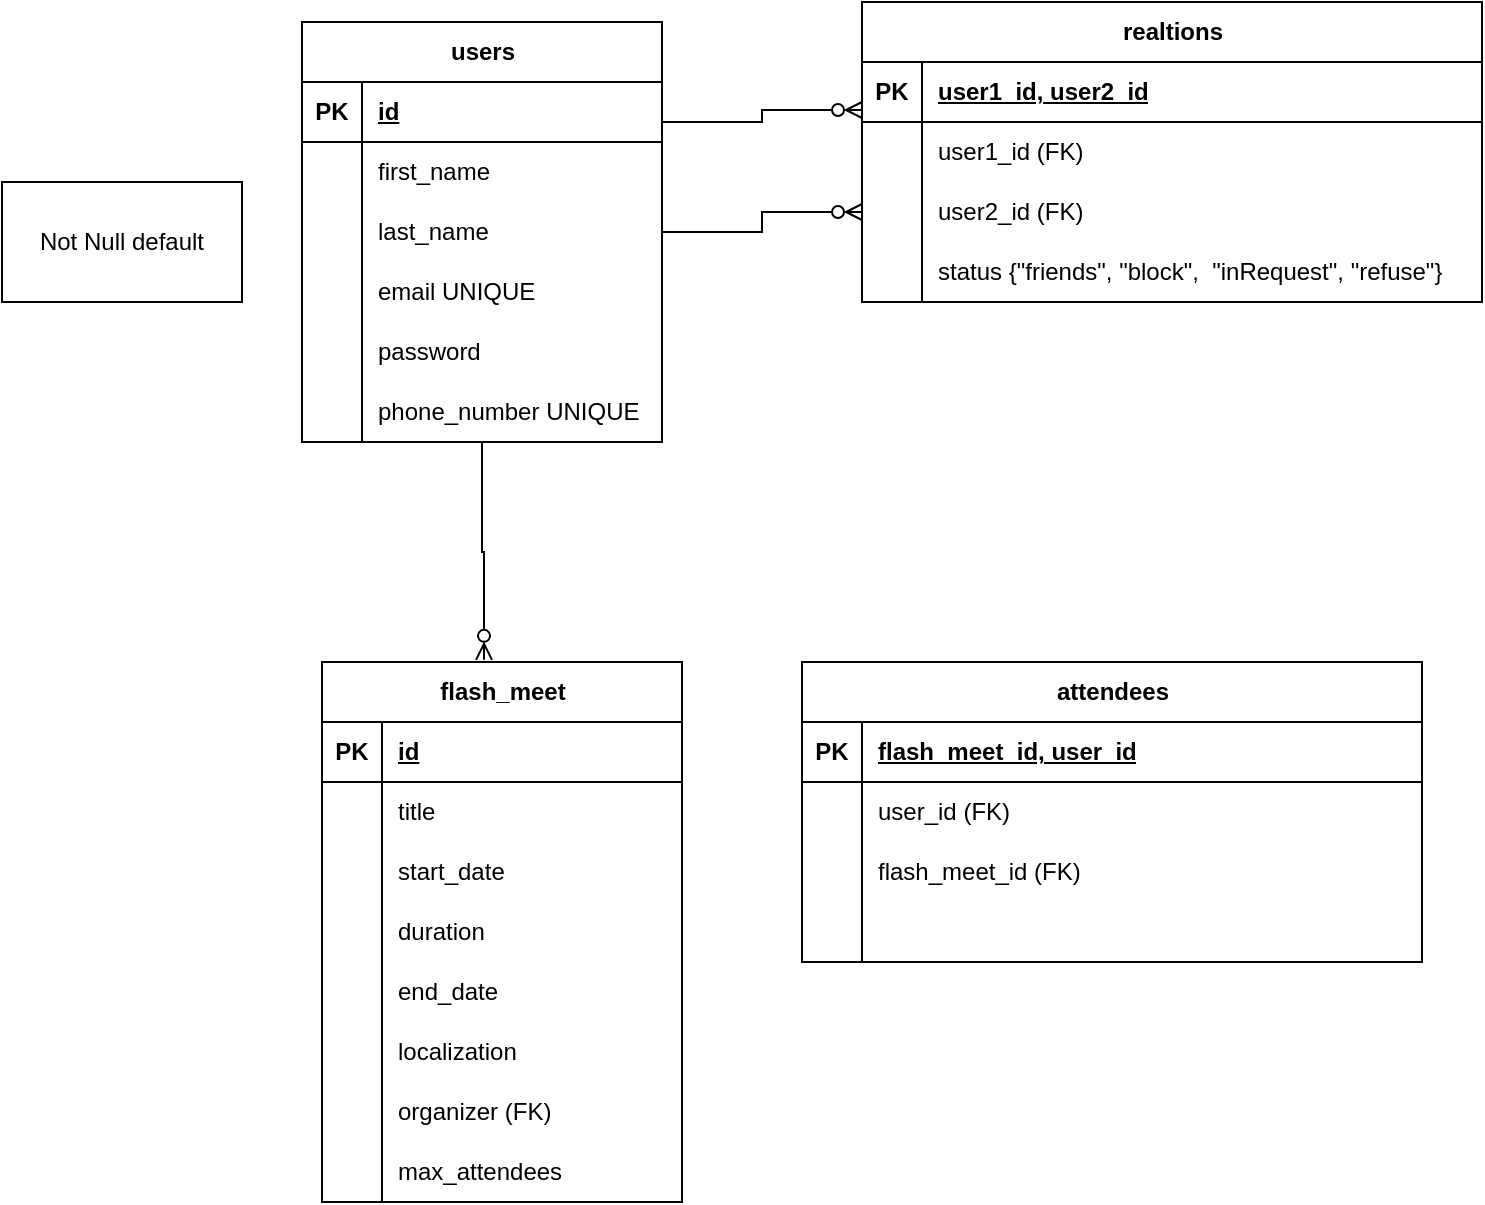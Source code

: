 <mxfile version="28.2.8">
  <diagram name="Page-1" id="-EyX7CCNTEv7xaOO0PWv">
    <mxGraphModel dx="1216" dy="871" grid="1" gridSize="10" guides="1" tooltips="1" connect="1" arrows="1" fold="1" page="1" pageScale="1" pageWidth="850" pageHeight="1100" math="0" shadow="0">
      <root>
        <mxCell id="0" />
        <mxCell id="1" parent="0" />
        <mxCell id="zWNKRgNg_HvZFK2PUmxF-72" style="edgeStyle=orthogonalEdgeStyle;rounded=0;orthogonalLoop=1;jettySize=auto;html=1;entryX=0;entryY=0.5;entryDx=0;entryDy=0;endArrow=ERzeroToMany;endFill=0;" edge="1" parent="1" source="zWNKRgNg_HvZFK2PUmxF-1" target="zWNKRgNg_HvZFK2PUmxF-51">
          <mxGeometry relative="1" as="geometry" />
        </mxCell>
        <mxCell id="zWNKRgNg_HvZFK2PUmxF-1" value="users" style="shape=table;startSize=30;container=1;collapsible=1;childLayout=tableLayout;fixedRows=1;rowLines=0;fontStyle=1;align=center;resizeLast=1;html=1;rounded=0;" vertex="1" parent="1">
          <mxGeometry x="160" y="300" width="180" height="210" as="geometry" />
        </mxCell>
        <mxCell id="zWNKRgNg_HvZFK2PUmxF-2" value="" style="shape=tableRow;horizontal=0;startSize=0;swimlaneHead=0;swimlaneBody=0;fillColor=none;collapsible=0;dropTarget=0;points=[[0,0.5],[1,0.5]];portConstraint=eastwest;top=0;left=0;right=0;bottom=1;" vertex="1" parent="zWNKRgNg_HvZFK2PUmxF-1">
          <mxGeometry y="30" width="180" height="30" as="geometry" />
        </mxCell>
        <mxCell id="zWNKRgNg_HvZFK2PUmxF-3" value="PK" style="shape=partialRectangle;connectable=0;fillColor=none;top=0;left=0;bottom=0;right=0;fontStyle=1;overflow=hidden;whiteSpace=wrap;html=1;" vertex="1" parent="zWNKRgNg_HvZFK2PUmxF-2">
          <mxGeometry width="30" height="30" as="geometry">
            <mxRectangle width="30" height="30" as="alternateBounds" />
          </mxGeometry>
        </mxCell>
        <mxCell id="zWNKRgNg_HvZFK2PUmxF-4" value="id" style="shape=partialRectangle;connectable=0;fillColor=none;top=0;left=0;bottom=0;right=0;align=left;spacingLeft=6;fontStyle=5;overflow=hidden;whiteSpace=wrap;html=1;" vertex="1" parent="zWNKRgNg_HvZFK2PUmxF-2">
          <mxGeometry x="30" width="150" height="30" as="geometry">
            <mxRectangle width="150" height="30" as="alternateBounds" />
          </mxGeometry>
        </mxCell>
        <mxCell id="zWNKRgNg_HvZFK2PUmxF-5" value="" style="shape=tableRow;horizontal=0;startSize=0;swimlaneHead=0;swimlaneBody=0;fillColor=none;collapsible=0;dropTarget=0;points=[[0,0.5],[1,0.5]];portConstraint=eastwest;top=0;left=0;right=0;bottom=0;" vertex="1" parent="zWNKRgNg_HvZFK2PUmxF-1">
          <mxGeometry y="60" width="180" height="30" as="geometry" />
        </mxCell>
        <mxCell id="zWNKRgNg_HvZFK2PUmxF-6" value="" style="shape=partialRectangle;connectable=0;fillColor=none;top=0;left=0;bottom=0;right=0;editable=1;overflow=hidden;whiteSpace=wrap;html=1;" vertex="1" parent="zWNKRgNg_HvZFK2PUmxF-5">
          <mxGeometry width="30" height="30" as="geometry">
            <mxRectangle width="30" height="30" as="alternateBounds" />
          </mxGeometry>
        </mxCell>
        <mxCell id="zWNKRgNg_HvZFK2PUmxF-7" value="first_name" style="shape=partialRectangle;connectable=0;fillColor=none;top=0;left=0;bottom=0;right=0;align=left;spacingLeft=6;overflow=hidden;whiteSpace=wrap;html=1;" vertex="1" parent="zWNKRgNg_HvZFK2PUmxF-5">
          <mxGeometry x="30" width="150" height="30" as="geometry">
            <mxRectangle width="150" height="30" as="alternateBounds" />
          </mxGeometry>
        </mxCell>
        <mxCell id="zWNKRgNg_HvZFK2PUmxF-8" value="" style="shape=tableRow;horizontal=0;startSize=0;swimlaneHead=0;swimlaneBody=0;fillColor=none;collapsible=0;dropTarget=0;points=[[0,0.5],[1,0.5]];portConstraint=eastwest;top=0;left=0;right=0;bottom=0;" vertex="1" parent="zWNKRgNg_HvZFK2PUmxF-1">
          <mxGeometry y="90" width="180" height="30" as="geometry" />
        </mxCell>
        <mxCell id="zWNKRgNg_HvZFK2PUmxF-9" value="" style="shape=partialRectangle;connectable=0;fillColor=none;top=0;left=0;bottom=0;right=0;editable=1;overflow=hidden;whiteSpace=wrap;html=1;" vertex="1" parent="zWNKRgNg_HvZFK2PUmxF-8">
          <mxGeometry width="30" height="30" as="geometry">
            <mxRectangle width="30" height="30" as="alternateBounds" />
          </mxGeometry>
        </mxCell>
        <mxCell id="zWNKRgNg_HvZFK2PUmxF-10" value="last_name" style="shape=partialRectangle;connectable=0;fillColor=none;top=0;left=0;bottom=0;right=0;align=left;spacingLeft=6;overflow=hidden;whiteSpace=wrap;html=1;" vertex="1" parent="zWNKRgNg_HvZFK2PUmxF-8">
          <mxGeometry x="30" width="150" height="30" as="geometry">
            <mxRectangle width="150" height="30" as="alternateBounds" />
          </mxGeometry>
        </mxCell>
        <mxCell id="zWNKRgNg_HvZFK2PUmxF-11" value="" style="shape=tableRow;horizontal=0;startSize=0;swimlaneHead=0;swimlaneBody=0;fillColor=none;collapsible=0;dropTarget=0;points=[[0,0.5],[1,0.5]];portConstraint=eastwest;top=0;left=0;right=0;bottom=0;" vertex="1" parent="zWNKRgNg_HvZFK2PUmxF-1">
          <mxGeometry y="120" width="180" height="30" as="geometry" />
        </mxCell>
        <mxCell id="zWNKRgNg_HvZFK2PUmxF-12" value="" style="shape=partialRectangle;connectable=0;fillColor=none;top=0;left=0;bottom=0;right=0;editable=1;overflow=hidden;whiteSpace=wrap;html=1;" vertex="1" parent="zWNKRgNg_HvZFK2PUmxF-11">
          <mxGeometry width="30" height="30" as="geometry">
            <mxRectangle width="30" height="30" as="alternateBounds" />
          </mxGeometry>
        </mxCell>
        <mxCell id="zWNKRgNg_HvZFK2PUmxF-13" value="email UNIQUE" style="shape=partialRectangle;connectable=0;fillColor=none;top=0;left=0;bottom=0;right=0;align=left;spacingLeft=6;overflow=hidden;whiteSpace=wrap;html=1;" vertex="1" parent="zWNKRgNg_HvZFK2PUmxF-11">
          <mxGeometry x="30" width="150" height="30" as="geometry">
            <mxRectangle width="150" height="30" as="alternateBounds" />
          </mxGeometry>
        </mxCell>
        <mxCell id="zWNKRgNg_HvZFK2PUmxF-14" style="shape=tableRow;horizontal=0;startSize=0;swimlaneHead=0;swimlaneBody=0;fillColor=none;collapsible=0;dropTarget=0;points=[[0,0.5],[1,0.5]];portConstraint=eastwest;top=0;left=0;right=0;bottom=0;" vertex="1" parent="zWNKRgNg_HvZFK2PUmxF-1">
          <mxGeometry y="150" width="180" height="30" as="geometry" />
        </mxCell>
        <mxCell id="zWNKRgNg_HvZFK2PUmxF-15" style="shape=partialRectangle;connectable=0;fillColor=none;top=0;left=0;bottom=0;right=0;editable=1;overflow=hidden;whiteSpace=wrap;html=1;" vertex="1" parent="zWNKRgNg_HvZFK2PUmxF-14">
          <mxGeometry width="30" height="30" as="geometry">
            <mxRectangle width="30" height="30" as="alternateBounds" />
          </mxGeometry>
        </mxCell>
        <mxCell id="zWNKRgNg_HvZFK2PUmxF-16" value="password" style="shape=partialRectangle;connectable=0;fillColor=none;top=0;left=0;bottom=0;right=0;align=left;spacingLeft=6;overflow=hidden;whiteSpace=wrap;html=1;" vertex="1" parent="zWNKRgNg_HvZFK2PUmxF-14">
          <mxGeometry x="30" width="150" height="30" as="geometry">
            <mxRectangle width="150" height="30" as="alternateBounds" />
          </mxGeometry>
        </mxCell>
        <mxCell id="zWNKRgNg_HvZFK2PUmxF-69" style="shape=tableRow;horizontal=0;startSize=0;swimlaneHead=0;swimlaneBody=0;fillColor=none;collapsible=0;dropTarget=0;points=[[0,0.5],[1,0.5]];portConstraint=eastwest;top=0;left=0;right=0;bottom=0;" vertex="1" parent="zWNKRgNg_HvZFK2PUmxF-1">
          <mxGeometry y="180" width="180" height="30" as="geometry" />
        </mxCell>
        <mxCell id="zWNKRgNg_HvZFK2PUmxF-70" style="shape=partialRectangle;connectable=0;fillColor=none;top=0;left=0;bottom=0;right=0;editable=1;overflow=hidden;whiteSpace=wrap;html=1;" vertex="1" parent="zWNKRgNg_HvZFK2PUmxF-69">
          <mxGeometry width="30" height="30" as="geometry">
            <mxRectangle width="30" height="30" as="alternateBounds" />
          </mxGeometry>
        </mxCell>
        <mxCell id="zWNKRgNg_HvZFK2PUmxF-71" value="phone_number UNIQUE" style="shape=partialRectangle;connectable=0;fillColor=none;top=0;left=0;bottom=0;right=0;align=left;spacingLeft=6;overflow=hidden;whiteSpace=wrap;html=1;" vertex="1" parent="zWNKRgNg_HvZFK2PUmxF-69">
          <mxGeometry x="30" width="150" height="30" as="geometry">
            <mxRectangle width="150" height="30" as="alternateBounds" />
          </mxGeometry>
        </mxCell>
        <mxCell id="zWNKRgNg_HvZFK2PUmxF-17" value="flash_meet" style="shape=table;startSize=30;container=1;collapsible=1;childLayout=tableLayout;fixedRows=1;rowLines=0;fontStyle=1;align=center;resizeLast=1;html=1;rounded=0;" vertex="1" parent="1">
          <mxGeometry x="170" y="620" width="180" height="270" as="geometry" />
        </mxCell>
        <mxCell id="zWNKRgNg_HvZFK2PUmxF-18" value="" style="shape=tableRow;horizontal=0;startSize=0;swimlaneHead=0;swimlaneBody=0;fillColor=none;collapsible=0;dropTarget=0;points=[[0,0.5],[1,0.5]];portConstraint=eastwest;top=0;left=0;right=0;bottom=1;" vertex="1" parent="zWNKRgNg_HvZFK2PUmxF-17">
          <mxGeometry y="30" width="180" height="30" as="geometry" />
        </mxCell>
        <mxCell id="zWNKRgNg_HvZFK2PUmxF-19" value="PK" style="shape=partialRectangle;connectable=0;fillColor=none;top=0;left=0;bottom=0;right=0;fontStyle=1;overflow=hidden;whiteSpace=wrap;html=1;" vertex="1" parent="zWNKRgNg_HvZFK2PUmxF-18">
          <mxGeometry width="30" height="30" as="geometry">
            <mxRectangle width="30" height="30" as="alternateBounds" />
          </mxGeometry>
        </mxCell>
        <mxCell id="zWNKRgNg_HvZFK2PUmxF-20" value="id" style="shape=partialRectangle;connectable=0;fillColor=none;top=0;left=0;bottom=0;right=0;align=left;spacingLeft=6;fontStyle=5;overflow=hidden;whiteSpace=wrap;html=1;" vertex="1" parent="zWNKRgNg_HvZFK2PUmxF-18">
          <mxGeometry x="30" width="150" height="30" as="geometry">
            <mxRectangle width="150" height="30" as="alternateBounds" />
          </mxGeometry>
        </mxCell>
        <mxCell id="zWNKRgNg_HvZFK2PUmxF-21" value="" style="shape=tableRow;horizontal=0;startSize=0;swimlaneHead=0;swimlaneBody=0;fillColor=none;collapsible=0;dropTarget=0;points=[[0,0.5],[1,0.5]];portConstraint=eastwest;top=0;left=0;right=0;bottom=0;" vertex="1" parent="zWNKRgNg_HvZFK2PUmxF-17">
          <mxGeometry y="60" width="180" height="30" as="geometry" />
        </mxCell>
        <mxCell id="zWNKRgNg_HvZFK2PUmxF-22" value="" style="shape=partialRectangle;connectable=0;fillColor=none;top=0;left=0;bottom=0;right=0;editable=1;overflow=hidden;whiteSpace=wrap;html=1;" vertex="1" parent="zWNKRgNg_HvZFK2PUmxF-21">
          <mxGeometry width="30" height="30" as="geometry">
            <mxRectangle width="30" height="30" as="alternateBounds" />
          </mxGeometry>
        </mxCell>
        <mxCell id="zWNKRgNg_HvZFK2PUmxF-23" value="title" style="shape=partialRectangle;connectable=0;fillColor=none;top=0;left=0;bottom=0;right=0;align=left;spacingLeft=6;overflow=hidden;whiteSpace=wrap;html=1;" vertex="1" parent="zWNKRgNg_HvZFK2PUmxF-21">
          <mxGeometry x="30" width="150" height="30" as="geometry">
            <mxRectangle width="150" height="30" as="alternateBounds" />
          </mxGeometry>
        </mxCell>
        <mxCell id="zWNKRgNg_HvZFK2PUmxF-24" value="" style="shape=tableRow;horizontal=0;startSize=0;swimlaneHead=0;swimlaneBody=0;fillColor=none;collapsible=0;dropTarget=0;points=[[0,0.5],[1,0.5]];portConstraint=eastwest;top=0;left=0;right=0;bottom=0;" vertex="1" parent="zWNKRgNg_HvZFK2PUmxF-17">
          <mxGeometry y="90" width="180" height="30" as="geometry" />
        </mxCell>
        <mxCell id="zWNKRgNg_HvZFK2PUmxF-25" value="" style="shape=partialRectangle;connectable=0;fillColor=none;top=0;left=0;bottom=0;right=0;editable=1;overflow=hidden;whiteSpace=wrap;html=1;" vertex="1" parent="zWNKRgNg_HvZFK2PUmxF-24">
          <mxGeometry width="30" height="30" as="geometry">
            <mxRectangle width="30" height="30" as="alternateBounds" />
          </mxGeometry>
        </mxCell>
        <mxCell id="zWNKRgNg_HvZFK2PUmxF-26" value="start_date" style="shape=partialRectangle;connectable=0;fillColor=none;top=0;left=0;bottom=0;right=0;align=left;spacingLeft=6;overflow=hidden;whiteSpace=wrap;html=1;" vertex="1" parent="zWNKRgNg_HvZFK2PUmxF-24">
          <mxGeometry x="30" width="150" height="30" as="geometry">
            <mxRectangle width="150" height="30" as="alternateBounds" />
          </mxGeometry>
        </mxCell>
        <mxCell id="zWNKRgNg_HvZFK2PUmxF-27" value="" style="shape=tableRow;horizontal=0;startSize=0;swimlaneHead=0;swimlaneBody=0;fillColor=none;collapsible=0;dropTarget=0;points=[[0,0.5],[1,0.5]];portConstraint=eastwest;top=0;left=0;right=0;bottom=0;" vertex="1" parent="zWNKRgNg_HvZFK2PUmxF-17">
          <mxGeometry y="120" width="180" height="30" as="geometry" />
        </mxCell>
        <mxCell id="zWNKRgNg_HvZFK2PUmxF-28" value="" style="shape=partialRectangle;connectable=0;fillColor=none;top=0;left=0;bottom=0;right=0;editable=1;overflow=hidden;whiteSpace=wrap;html=1;" vertex="1" parent="zWNKRgNg_HvZFK2PUmxF-27">
          <mxGeometry width="30" height="30" as="geometry">
            <mxRectangle width="30" height="30" as="alternateBounds" />
          </mxGeometry>
        </mxCell>
        <mxCell id="zWNKRgNg_HvZFK2PUmxF-29" value="duration" style="shape=partialRectangle;connectable=0;fillColor=none;top=0;left=0;bottom=0;right=0;align=left;spacingLeft=6;overflow=hidden;whiteSpace=wrap;html=1;" vertex="1" parent="zWNKRgNg_HvZFK2PUmxF-27">
          <mxGeometry x="30" width="150" height="30" as="geometry">
            <mxRectangle width="150" height="30" as="alternateBounds" />
          </mxGeometry>
        </mxCell>
        <mxCell id="zWNKRgNg_HvZFK2PUmxF-30" style="shape=tableRow;horizontal=0;startSize=0;swimlaneHead=0;swimlaneBody=0;fillColor=none;collapsible=0;dropTarget=0;points=[[0,0.5],[1,0.5]];portConstraint=eastwest;top=0;left=0;right=0;bottom=0;" vertex="1" parent="zWNKRgNg_HvZFK2PUmxF-17">
          <mxGeometry y="150" width="180" height="30" as="geometry" />
        </mxCell>
        <mxCell id="zWNKRgNg_HvZFK2PUmxF-31" style="shape=partialRectangle;connectable=0;fillColor=none;top=0;left=0;bottom=0;right=0;editable=1;overflow=hidden;whiteSpace=wrap;html=1;" vertex="1" parent="zWNKRgNg_HvZFK2PUmxF-30">
          <mxGeometry width="30" height="30" as="geometry">
            <mxRectangle width="30" height="30" as="alternateBounds" />
          </mxGeometry>
        </mxCell>
        <mxCell id="zWNKRgNg_HvZFK2PUmxF-32" value="end_date" style="shape=partialRectangle;connectable=0;fillColor=none;top=0;left=0;bottom=0;right=0;align=left;spacingLeft=6;overflow=hidden;whiteSpace=wrap;html=1;" vertex="1" parent="zWNKRgNg_HvZFK2PUmxF-30">
          <mxGeometry x="30" width="150" height="30" as="geometry">
            <mxRectangle width="150" height="30" as="alternateBounds" />
          </mxGeometry>
        </mxCell>
        <mxCell id="zWNKRgNg_HvZFK2PUmxF-33" style="shape=tableRow;horizontal=0;startSize=0;swimlaneHead=0;swimlaneBody=0;fillColor=none;collapsible=0;dropTarget=0;points=[[0,0.5],[1,0.5]];portConstraint=eastwest;top=0;left=0;right=0;bottom=0;" vertex="1" parent="zWNKRgNg_HvZFK2PUmxF-17">
          <mxGeometry y="180" width="180" height="30" as="geometry" />
        </mxCell>
        <mxCell id="zWNKRgNg_HvZFK2PUmxF-34" style="shape=partialRectangle;connectable=0;fillColor=none;top=0;left=0;bottom=0;right=0;editable=1;overflow=hidden;whiteSpace=wrap;html=1;" vertex="1" parent="zWNKRgNg_HvZFK2PUmxF-33">
          <mxGeometry width="30" height="30" as="geometry">
            <mxRectangle width="30" height="30" as="alternateBounds" />
          </mxGeometry>
        </mxCell>
        <mxCell id="zWNKRgNg_HvZFK2PUmxF-35" value="localization" style="shape=partialRectangle;connectable=0;fillColor=none;top=0;left=0;bottom=0;right=0;align=left;spacingLeft=6;overflow=hidden;whiteSpace=wrap;html=1;" vertex="1" parent="zWNKRgNg_HvZFK2PUmxF-33">
          <mxGeometry x="30" width="150" height="30" as="geometry">
            <mxRectangle width="150" height="30" as="alternateBounds" />
          </mxGeometry>
        </mxCell>
        <mxCell id="zWNKRgNg_HvZFK2PUmxF-36" style="shape=tableRow;horizontal=0;startSize=0;swimlaneHead=0;swimlaneBody=0;fillColor=none;collapsible=0;dropTarget=0;points=[[0,0.5],[1,0.5]];portConstraint=eastwest;top=0;left=0;right=0;bottom=0;" vertex="1" parent="zWNKRgNg_HvZFK2PUmxF-17">
          <mxGeometry y="210" width="180" height="30" as="geometry" />
        </mxCell>
        <mxCell id="zWNKRgNg_HvZFK2PUmxF-37" style="shape=partialRectangle;connectable=0;fillColor=none;top=0;left=0;bottom=0;right=0;editable=1;overflow=hidden;whiteSpace=wrap;html=1;" vertex="1" parent="zWNKRgNg_HvZFK2PUmxF-36">
          <mxGeometry width="30" height="30" as="geometry">
            <mxRectangle width="30" height="30" as="alternateBounds" />
          </mxGeometry>
        </mxCell>
        <mxCell id="zWNKRgNg_HvZFK2PUmxF-38" value="organizer (FK)" style="shape=partialRectangle;connectable=0;fillColor=none;top=0;left=0;bottom=0;right=0;align=left;spacingLeft=6;overflow=hidden;whiteSpace=wrap;html=1;" vertex="1" parent="zWNKRgNg_HvZFK2PUmxF-36">
          <mxGeometry x="30" width="150" height="30" as="geometry">
            <mxRectangle width="150" height="30" as="alternateBounds" />
          </mxGeometry>
        </mxCell>
        <mxCell id="zWNKRgNg_HvZFK2PUmxF-39" style="shape=tableRow;horizontal=0;startSize=0;swimlaneHead=0;swimlaneBody=0;fillColor=none;collapsible=0;dropTarget=0;points=[[0,0.5],[1,0.5]];portConstraint=eastwest;top=0;left=0;right=0;bottom=0;" vertex="1" parent="zWNKRgNg_HvZFK2PUmxF-17">
          <mxGeometry y="240" width="180" height="30" as="geometry" />
        </mxCell>
        <mxCell id="zWNKRgNg_HvZFK2PUmxF-40" style="shape=partialRectangle;connectable=0;fillColor=none;top=0;left=0;bottom=0;right=0;editable=1;overflow=hidden;whiteSpace=wrap;html=1;" vertex="1" parent="zWNKRgNg_HvZFK2PUmxF-39">
          <mxGeometry width="30" height="30" as="geometry">
            <mxRectangle width="30" height="30" as="alternateBounds" />
          </mxGeometry>
        </mxCell>
        <mxCell id="zWNKRgNg_HvZFK2PUmxF-41" value="max_attendees" style="shape=partialRectangle;connectable=0;fillColor=none;top=0;left=0;bottom=0;right=0;align=left;spacingLeft=6;overflow=hidden;whiteSpace=wrap;html=1;" vertex="1" parent="zWNKRgNg_HvZFK2PUmxF-39">
          <mxGeometry x="30" width="150" height="30" as="geometry">
            <mxRectangle width="150" height="30" as="alternateBounds" />
          </mxGeometry>
        </mxCell>
        <mxCell id="zWNKRgNg_HvZFK2PUmxF-42" value="Not Null default" style="whiteSpace=wrap;html=1;" vertex="1" parent="1">
          <mxGeometry x="10" y="380" width="120" height="60" as="geometry" />
        </mxCell>
        <mxCell id="zWNKRgNg_HvZFK2PUmxF-43" style="edgeStyle=orthogonalEdgeStyle;rounded=0;orthogonalLoop=1;jettySize=auto;html=1;entryX=0.45;entryY=-0.004;entryDx=0;entryDy=0;entryPerimeter=0;endArrow=ERzeroToMany;endFill=0;" edge="1" parent="1" source="zWNKRgNg_HvZFK2PUmxF-1" target="zWNKRgNg_HvZFK2PUmxF-17">
          <mxGeometry relative="1" as="geometry" />
        </mxCell>
        <mxCell id="zWNKRgNg_HvZFK2PUmxF-44" value="realtions" style="shape=table;startSize=30;container=1;collapsible=1;childLayout=tableLayout;fixedRows=1;rowLines=0;fontStyle=1;align=center;resizeLast=1;html=1;rounded=0;" vertex="1" parent="1">
          <mxGeometry x="440" y="290" width="310" height="150" as="geometry" />
        </mxCell>
        <mxCell id="zWNKRgNg_HvZFK2PUmxF-45" value="" style="shape=tableRow;horizontal=0;startSize=0;swimlaneHead=0;swimlaneBody=0;fillColor=none;collapsible=0;dropTarget=0;points=[[0,0.5],[1,0.5]];portConstraint=eastwest;top=0;left=0;right=0;bottom=1;" vertex="1" parent="zWNKRgNg_HvZFK2PUmxF-44">
          <mxGeometry y="30" width="310" height="30" as="geometry" />
        </mxCell>
        <mxCell id="zWNKRgNg_HvZFK2PUmxF-46" value="PK" style="shape=partialRectangle;connectable=0;fillColor=none;top=0;left=0;bottom=0;right=0;fontStyle=1;overflow=hidden;whiteSpace=wrap;html=1;" vertex="1" parent="zWNKRgNg_HvZFK2PUmxF-45">
          <mxGeometry width="30" height="30" as="geometry">
            <mxRectangle width="30" height="30" as="alternateBounds" />
          </mxGeometry>
        </mxCell>
        <mxCell id="zWNKRgNg_HvZFK2PUmxF-47" value="user1_id, user2_id" style="shape=partialRectangle;connectable=0;fillColor=none;top=0;left=0;bottom=0;right=0;align=left;spacingLeft=6;fontStyle=5;overflow=hidden;whiteSpace=wrap;html=1;" vertex="1" parent="zWNKRgNg_HvZFK2PUmxF-45">
          <mxGeometry x="30" width="280" height="30" as="geometry">
            <mxRectangle width="280" height="30" as="alternateBounds" />
          </mxGeometry>
        </mxCell>
        <mxCell id="zWNKRgNg_HvZFK2PUmxF-48" value="" style="shape=tableRow;horizontal=0;startSize=0;swimlaneHead=0;swimlaneBody=0;fillColor=none;collapsible=0;dropTarget=0;points=[[0,0.5],[1,0.5]];portConstraint=eastwest;top=0;left=0;right=0;bottom=0;" vertex="1" parent="zWNKRgNg_HvZFK2PUmxF-44">
          <mxGeometry y="60" width="310" height="30" as="geometry" />
        </mxCell>
        <mxCell id="zWNKRgNg_HvZFK2PUmxF-49" value="" style="shape=partialRectangle;connectable=0;fillColor=none;top=0;left=0;bottom=0;right=0;editable=1;overflow=hidden;whiteSpace=wrap;html=1;" vertex="1" parent="zWNKRgNg_HvZFK2PUmxF-48">
          <mxGeometry width="30" height="30" as="geometry">
            <mxRectangle width="30" height="30" as="alternateBounds" />
          </mxGeometry>
        </mxCell>
        <mxCell id="zWNKRgNg_HvZFK2PUmxF-50" value="user1_id (FK)" style="shape=partialRectangle;connectable=0;fillColor=none;top=0;left=0;bottom=0;right=0;align=left;spacingLeft=6;overflow=hidden;whiteSpace=wrap;html=1;" vertex="1" parent="zWNKRgNg_HvZFK2PUmxF-48">
          <mxGeometry x="30" width="280" height="30" as="geometry">
            <mxRectangle width="280" height="30" as="alternateBounds" />
          </mxGeometry>
        </mxCell>
        <mxCell id="zWNKRgNg_HvZFK2PUmxF-51" value="" style="shape=tableRow;horizontal=0;startSize=0;swimlaneHead=0;swimlaneBody=0;fillColor=none;collapsible=0;dropTarget=0;points=[[0,0.5],[1,0.5]];portConstraint=eastwest;top=0;left=0;right=0;bottom=0;" vertex="1" parent="zWNKRgNg_HvZFK2PUmxF-44">
          <mxGeometry y="90" width="310" height="30" as="geometry" />
        </mxCell>
        <mxCell id="zWNKRgNg_HvZFK2PUmxF-52" value="" style="shape=partialRectangle;connectable=0;fillColor=none;top=0;left=0;bottom=0;right=0;editable=1;overflow=hidden;whiteSpace=wrap;html=1;" vertex="1" parent="zWNKRgNg_HvZFK2PUmxF-51">
          <mxGeometry width="30" height="30" as="geometry">
            <mxRectangle width="30" height="30" as="alternateBounds" />
          </mxGeometry>
        </mxCell>
        <mxCell id="zWNKRgNg_HvZFK2PUmxF-53" value="user2_id (FK)" style="shape=partialRectangle;connectable=0;fillColor=none;top=0;left=0;bottom=0;right=0;align=left;spacingLeft=6;overflow=hidden;whiteSpace=wrap;html=1;" vertex="1" parent="zWNKRgNg_HvZFK2PUmxF-51">
          <mxGeometry x="30" width="280" height="30" as="geometry">
            <mxRectangle width="280" height="30" as="alternateBounds" />
          </mxGeometry>
        </mxCell>
        <mxCell id="zWNKRgNg_HvZFK2PUmxF-54" value="" style="shape=tableRow;horizontal=0;startSize=0;swimlaneHead=0;swimlaneBody=0;fillColor=none;collapsible=0;dropTarget=0;points=[[0,0.5],[1,0.5]];portConstraint=eastwest;top=0;left=0;right=0;bottom=0;" vertex="1" parent="zWNKRgNg_HvZFK2PUmxF-44">
          <mxGeometry y="120" width="310" height="30" as="geometry" />
        </mxCell>
        <mxCell id="zWNKRgNg_HvZFK2PUmxF-55" value="" style="shape=partialRectangle;connectable=0;fillColor=none;top=0;left=0;bottom=0;right=0;editable=1;overflow=hidden;whiteSpace=wrap;html=1;" vertex="1" parent="zWNKRgNg_HvZFK2PUmxF-54">
          <mxGeometry width="30" height="30" as="geometry">
            <mxRectangle width="30" height="30" as="alternateBounds" />
          </mxGeometry>
        </mxCell>
        <mxCell id="zWNKRgNg_HvZFK2PUmxF-56" value="status {&quot;friends&quot;, &quot;block&quot;,&amp;nbsp; &quot;inRequest&quot;, &quot;refuse&quot;}" style="shape=partialRectangle;connectable=0;fillColor=none;top=0;left=0;bottom=0;right=0;align=left;spacingLeft=6;overflow=hidden;whiteSpace=wrap;html=1;" vertex="1" parent="zWNKRgNg_HvZFK2PUmxF-54">
          <mxGeometry x="30" width="280" height="30" as="geometry">
            <mxRectangle width="280" height="30" as="alternateBounds" />
          </mxGeometry>
        </mxCell>
        <mxCell id="zWNKRgNg_HvZFK2PUmxF-73" style="edgeStyle=orthogonalEdgeStyle;rounded=0;orthogonalLoop=1;jettySize=auto;html=1;entryX=0;entryY=0.8;entryDx=0;entryDy=0;entryPerimeter=0;endArrow=ERzeroToMany;endFill=0;" edge="1" parent="1" source="zWNKRgNg_HvZFK2PUmxF-1" target="zWNKRgNg_HvZFK2PUmxF-45">
          <mxGeometry relative="1" as="geometry">
            <Array as="points">
              <mxPoint x="390" y="350" />
              <mxPoint x="390" y="344" />
            </Array>
          </mxGeometry>
        </mxCell>
        <mxCell id="zWNKRgNg_HvZFK2PUmxF-95" value="attendees" style="shape=table;startSize=30;container=1;collapsible=1;childLayout=tableLayout;fixedRows=1;rowLines=0;fontStyle=1;align=center;resizeLast=1;html=1;rounded=0;" vertex="1" parent="1">
          <mxGeometry x="410" y="620" width="310" height="150" as="geometry" />
        </mxCell>
        <mxCell id="zWNKRgNg_HvZFK2PUmxF-96" value="" style="shape=tableRow;horizontal=0;startSize=0;swimlaneHead=0;swimlaneBody=0;fillColor=none;collapsible=0;dropTarget=0;points=[[0,0.5],[1,0.5]];portConstraint=eastwest;top=0;left=0;right=0;bottom=1;" vertex="1" parent="zWNKRgNg_HvZFK2PUmxF-95">
          <mxGeometry y="30" width="310" height="30" as="geometry" />
        </mxCell>
        <mxCell id="zWNKRgNg_HvZFK2PUmxF-97" value="PK" style="shape=partialRectangle;connectable=0;fillColor=none;top=0;left=0;bottom=0;right=0;fontStyle=1;overflow=hidden;whiteSpace=wrap;html=1;" vertex="1" parent="zWNKRgNg_HvZFK2PUmxF-96">
          <mxGeometry width="30" height="30" as="geometry">
            <mxRectangle width="30" height="30" as="alternateBounds" />
          </mxGeometry>
        </mxCell>
        <mxCell id="zWNKRgNg_HvZFK2PUmxF-98" value="flash_meet_id, user_id" style="shape=partialRectangle;connectable=0;fillColor=none;top=0;left=0;bottom=0;right=0;align=left;spacingLeft=6;fontStyle=5;overflow=hidden;whiteSpace=wrap;html=1;" vertex="1" parent="zWNKRgNg_HvZFK2PUmxF-96">
          <mxGeometry x="30" width="280" height="30" as="geometry">
            <mxRectangle width="280" height="30" as="alternateBounds" />
          </mxGeometry>
        </mxCell>
        <mxCell id="zWNKRgNg_HvZFK2PUmxF-99" value="" style="shape=tableRow;horizontal=0;startSize=0;swimlaneHead=0;swimlaneBody=0;fillColor=none;collapsible=0;dropTarget=0;points=[[0,0.5],[1,0.5]];portConstraint=eastwest;top=0;left=0;right=0;bottom=0;" vertex="1" parent="zWNKRgNg_HvZFK2PUmxF-95">
          <mxGeometry y="60" width="310" height="30" as="geometry" />
        </mxCell>
        <mxCell id="zWNKRgNg_HvZFK2PUmxF-100" value="" style="shape=partialRectangle;connectable=0;fillColor=none;top=0;left=0;bottom=0;right=0;editable=1;overflow=hidden;whiteSpace=wrap;html=1;" vertex="1" parent="zWNKRgNg_HvZFK2PUmxF-99">
          <mxGeometry width="30" height="30" as="geometry">
            <mxRectangle width="30" height="30" as="alternateBounds" />
          </mxGeometry>
        </mxCell>
        <mxCell id="zWNKRgNg_HvZFK2PUmxF-101" value="user_id (FK)" style="shape=partialRectangle;connectable=0;fillColor=none;top=0;left=0;bottom=0;right=0;align=left;spacingLeft=6;overflow=hidden;whiteSpace=wrap;html=1;" vertex="1" parent="zWNKRgNg_HvZFK2PUmxF-99">
          <mxGeometry x="30" width="280" height="30" as="geometry">
            <mxRectangle width="280" height="30" as="alternateBounds" />
          </mxGeometry>
        </mxCell>
        <mxCell id="zWNKRgNg_HvZFK2PUmxF-102" value="" style="shape=tableRow;horizontal=0;startSize=0;swimlaneHead=0;swimlaneBody=0;fillColor=none;collapsible=0;dropTarget=0;points=[[0,0.5],[1,0.5]];portConstraint=eastwest;top=0;left=0;right=0;bottom=0;" vertex="1" parent="zWNKRgNg_HvZFK2PUmxF-95">
          <mxGeometry y="90" width="310" height="30" as="geometry" />
        </mxCell>
        <mxCell id="zWNKRgNg_HvZFK2PUmxF-103" value="" style="shape=partialRectangle;connectable=0;fillColor=none;top=0;left=0;bottom=0;right=0;editable=1;overflow=hidden;whiteSpace=wrap;html=1;" vertex="1" parent="zWNKRgNg_HvZFK2PUmxF-102">
          <mxGeometry width="30" height="30" as="geometry">
            <mxRectangle width="30" height="30" as="alternateBounds" />
          </mxGeometry>
        </mxCell>
        <mxCell id="zWNKRgNg_HvZFK2PUmxF-104" value="flash_meet_id (FK)" style="shape=partialRectangle;connectable=0;fillColor=none;top=0;left=0;bottom=0;right=0;align=left;spacingLeft=6;overflow=hidden;whiteSpace=wrap;html=1;" vertex="1" parent="zWNKRgNg_HvZFK2PUmxF-102">
          <mxGeometry x="30" width="280" height="30" as="geometry">
            <mxRectangle width="280" height="30" as="alternateBounds" />
          </mxGeometry>
        </mxCell>
        <mxCell id="zWNKRgNg_HvZFK2PUmxF-105" value="" style="shape=tableRow;horizontal=0;startSize=0;swimlaneHead=0;swimlaneBody=0;fillColor=none;collapsible=0;dropTarget=0;points=[[0,0.5],[1,0.5]];portConstraint=eastwest;top=0;left=0;right=0;bottom=0;" vertex="1" parent="zWNKRgNg_HvZFK2PUmxF-95">
          <mxGeometry y="120" width="310" height="30" as="geometry" />
        </mxCell>
        <mxCell id="zWNKRgNg_HvZFK2PUmxF-106" value="" style="shape=partialRectangle;connectable=0;fillColor=none;top=0;left=0;bottom=0;right=0;editable=1;overflow=hidden;whiteSpace=wrap;html=1;" vertex="1" parent="zWNKRgNg_HvZFK2PUmxF-105">
          <mxGeometry width="30" height="30" as="geometry">
            <mxRectangle width="30" height="30" as="alternateBounds" />
          </mxGeometry>
        </mxCell>
        <mxCell id="zWNKRgNg_HvZFK2PUmxF-107" value="" style="shape=partialRectangle;connectable=0;fillColor=none;top=0;left=0;bottom=0;right=0;align=left;spacingLeft=6;overflow=hidden;whiteSpace=wrap;html=1;" vertex="1" parent="zWNKRgNg_HvZFK2PUmxF-105">
          <mxGeometry x="30" width="280" height="30" as="geometry">
            <mxRectangle width="280" height="30" as="alternateBounds" />
          </mxGeometry>
        </mxCell>
      </root>
    </mxGraphModel>
  </diagram>
</mxfile>
